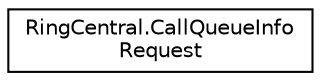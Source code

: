 digraph "Graphical Class Hierarchy"
{
 // LATEX_PDF_SIZE
  edge [fontname="Helvetica",fontsize="10",labelfontname="Helvetica",labelfontsize="10"];
  node [fontname="Helvetica",fontsize="10",shape=record];
  rankdir="LR";
  Node0 [label="RingCentral.CallQueueInfo\lRequest",height=0.2,width=0.4,color="black", fillcolor="white", style="filled",URL="$classRingCentral_1_1CallQueueInfoRequest.html",tooltip="For Call Queue extension type only. Please note that legacy 'Department' extension type corresponds t..."];
}
